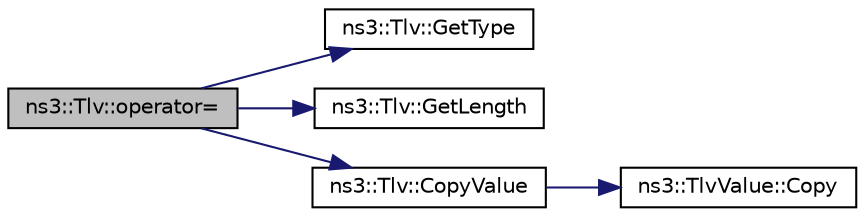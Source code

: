 digraph "ns3::Tlv::operator="
{
  edge [fontname="Helvetica",fontsize="10",labelfontname="Helvetica",labelfontsize="10"];
  node [fontname="Helvetica",fontsize="10",shape=record];
  rankdir="LR";
  Node1 [label="ns3::Tlv::operator=",height=0.2,width=0.4,color="black", fillcolor="grey75", style="filled", fontcolor="black"];
  Node1 -> Node2 [color="midnightblue",fontsize="10",style="solid"];
  Node2 [label="ns3::Tlv::GetType",height=0.2,width=0.4,color="black", fillcolor="white", style="filled",URL="$d1/d1e/classns3_1_1Tlv.html#af04a5829d658dfb455b12bf2c5dbd303"];
  Node1 -> Node3 [color="midnightblue",fontsize="10",style="solid"];
  Node3 [label="ns3::Tlv::GetLength",height=0.2,width=0.4,color="black", fillcolor="white", style="filled",URL="$d1/d1e/classns3_1_1Tlv.html#ab41a08b1425dd07f37e3d50c7e9b3c2b"];
  Node1 -> Node4 [color="midnightblue",fontsize="10",style="solid"];
  Node4 [label="ns3::Tlv::CopyValue",height=0.2,width=0.4,color="black", fillcolor="white", style="filled",URL="$d1/d1e/classns3_1_1Tlv.html#a1369b5a4f0649aa8e300ca8b431ab451"];
  Node4 -> Node5 [color="midnightblue",fontsize="10",style="solid"];
  Node5 [label="ns3::TlvValue::Copy",height=0.2,width=0.4,color="black", fillcolor="white", style="filled",URL="$d0/de1/classns3_1_1TlvValue.html#aefbf94f1455b233c9a0d10f39526c5ff",tooltip="Copy function. "];
}
